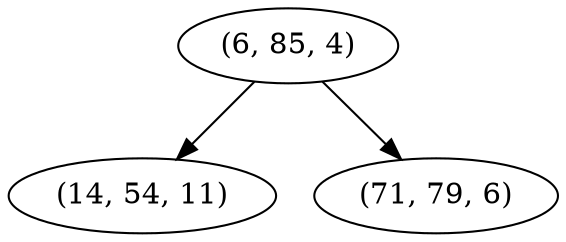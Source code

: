 digraph tree {
    "(6, 85, 4)";
    "(14, 54, 11)";
    "(71, 79, 6)";
    "(6, 85, 4)" -> "(14, 54, 11)";
    "(6, 85, 4)" -> "(71, 79, 6)";
}
